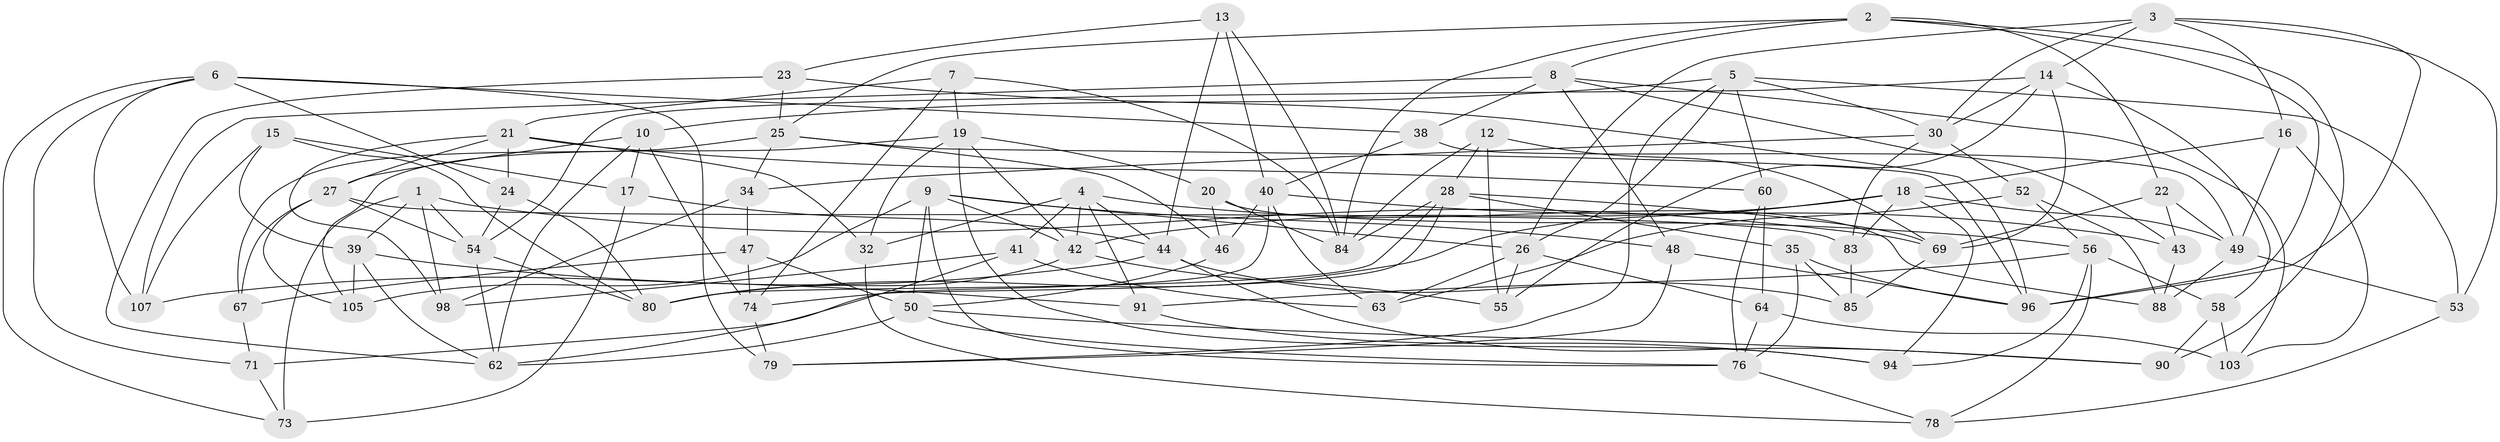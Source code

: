 // Generated by graph-tools (version 1.1) at 2025/52/02/27/25 19:52:32]
// undirected, 74 vertices, 179 edges
graph export_dot {
graph [start="1"]
  node [color=gray90,style=filled];
  1 [super="+61"];
  2 [super="+37"];
  3 [super="+100"];
  4 [super="+33"];
  5 [super="+89"];
  6 [super="+11"];
  7;
  8 [super="+29"];
  9 [super="+75"];
  10 [super="+65"];
  12;
  13;
  14 [super="+36"];
  15;
  16;
  17;
  18 [super="+104"];
  19 [super="+68"];
  20;
  21 [super="+31"];
  22;
  23;
  24;
  25 [super="+57"];
  26 [super="+45"];
  27 [super="+66"];
  28 [super="+101"];
  30 [super="+59"];
  32;
  34;
  35;
  38;
  39 [super="+106"];
  40 [super="+51"];
  41;
  42 [super="+82"];
  43;
  44 [super="+87"];
  46;
  47;
  48;
  49 [super="+92"];
  50 [super="+86"];
  52;
  53;
  54 [super="+70"];
  55;
  56 [super="+72"];
  58;
  60;
  62 [super="+102"];
  63;
  64;
  67;
  69 [super="+81"];
  71;
  73;
  74 [super="+97"];
  76 [super="+77"];
  78;
  79;
  80 [super="+93"];
  83;
  84 [super="+95"];
  85;
  88;
  90;
  91;
  94;
  96 [super="+99"];
  98;
  103;
  105;
  107;
  1 -- 39 [weight=2];
  1 -- 73;
  1 -- 98;
  1 -- 69;
  1 -- 54;
  2 -- 90;
  2 -- 8;
  2 -- 84;
  2 -- 96;
  2 -- 25;
  2 -- 22;
  3 -- 16;
  3 -- 96;
  3 -- 26;
  3 -- 53;
  3 -- 14;
  3 -- 30;
  4 -- 32;
  4 -- 41;
  4 -- 56;
  4 -- 42;
  4 -- 91;
  4 -- 44;
  5 -- 53;
  5 -- 79;
  5 -- 10;
  5 -- 26;
  5 -- 60;
  5 -- 30;
  6 -- 73;
  6 -- 107;
  6 -- 24;
  6 -- 38;
  6 -- 71;
  6 -- 79;
  7 -- 84;
  7 -- 21;
  7 -- 74;
  7 -- 19;
  8 -- 107;
  8 -- 48;
  8 -- 43;
  8 -- 38;
  8 -- 103;
  9 -- 42;
  9 -- 50;
  9 -- 76;
  9 -- 48;
  9 -- 26;
  9 -- 105;
  10 -- 17;
  10 -- 27;
  10 -- 62;
  10 -- 74 [weight=2];
  12 -- 69;
  12 -- 84;
  12 -- 55;
  12 -- 28;
  13 -- 23;
  13 -- 44;
  13 -- 84;
  13 -- 40;
  14 -- 69;
  14 -- 54;
  14 -- 58;
  14 -- 55;
  14 -- 30;
  15 -- 17;
  15 -- 80;
  15 -- 107;
  15 -- 39;
  16 -- 103;
  16 -- 49;
  16 -- 18;
  17 -- 73;
  17 -- 44;
  18 -- 83;
  18 -- 94;
  18 -- 49;
  18 -- 80;
  18 -- 42;
  19 -- 105;
  19 -- 42;
  19 -- 94;
  19 -- 32;
  19 -- 20;
  20 -- 46;
  20 -- 88;
  20 -- 84;
  21 -- 24;
  21 -- 27;
  21 -- 32;
  21 -- 98;
  21 -- 60;
  22 -- 49;
  22 -- 43;
  22 -- 69;
  23 -- 62;
  23 -- 25;
  23 -- 96;
  24 -- 80;
  24 -- 54;
  25 -- 34;
  25 -- 67;
  25 -- 46;
  25 -- 96;
  26 -- 63;
  26 -- 64;
  26 -- 55;
  27 -- 83;
  27 -- 54;
  27 -- 105;
  27 -- 67;
  28 -- 84;
  28 -- 35;
  28 -- 74;
  28 -- 69;
  28 -- 80;
  30 -- 83;
  30 -- 52;
  30 -- 34;
  32 -- 78;
  34 -- 47;
  34 -- 98;
  35 -- 85;
  35 -- 76;
  35 -- 96;
  38 -- 40;
  38 -- 49;
  39 -- 105;
  39 -- 91;
  39 -- 62;
  40 -- 43;
  40 -- 71;
  40 -- 46;
  40 -- 63;
  41 -- 63;
  41 -- 98;
  41 -- 62;
  42 -- 55;
  42 -- 80;
  43 -- 88;
  44 -- 90;
  44 -- 85;
  44 -- 107;
  46 -- 50;
  47 -- 50;
  47 -- 67;
  47 -- 74;
  48 -- 79;
  48 -- 96;
  49 -- 53;
  49 -- 88;
  50 -- 90;
  50 -- 62;
  50 -- 76;
  52 -- 88;
  52 -- 56;
  52 -- 63;
  53 -- 78;
  54 -- 62;
  54 -- 80;
  56 -- 78;
  56 -- 91;
  56 -- 58;
  56 -- 94;
  58 -- 103;
  58 -- 90;
  60 -- 64;
  60 -- 76;
  64 -- 76;
  64 -- 103;
  67 -- 71;
  69 -- 85;
  71 -- 73;
  74 -- 79;
  76 -- 78;
  83 -- 85;
  91 -- 94;
}
